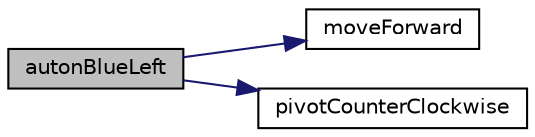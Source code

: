 digraph "autonBlueLeft"
{
  edge [fontname="Helvetica",fontsize="10",labelfontname="Helvetica",labelfontsize="10"];
  node [fontname="Helvetica",fontsize="10",shape=record];
  rankdir="LR";
  Node0 [label="autonBlueLeft",height=0.2,width=0.4,color="black", fillcolor="grey75", style="filled", fontcolor="black"];
  Node0 -> Node1 [color="midnightblue",fontsize="10",style="solid",fontname="Helvetica"];
  Node1 [label="moveForward",height=0.2,width=0.4,color="black", fillcolor="white", style="filled",URL="$db/ddf/auton_8cpp_af5833bec4b862d3da7fc3700ca7d2a6b.html#af5833bec4b862d3da7fc3700ca7d2a6b"];
  Node0 -> Node2 [color="midnightblue",fontsize="10",style="solid",fontname="Helvetica"];
  Node2 [label="pivotCounterClockwise",height=0.2,width=0.4,color="black", fillcolor="white", style="filled",URL="$db/ddf/auton_8cpp_a241030fa952d5f1fdbe92a97a20e6a36.html#a241030fa952d5f1fdbe92a97a20e6a36"];
}
